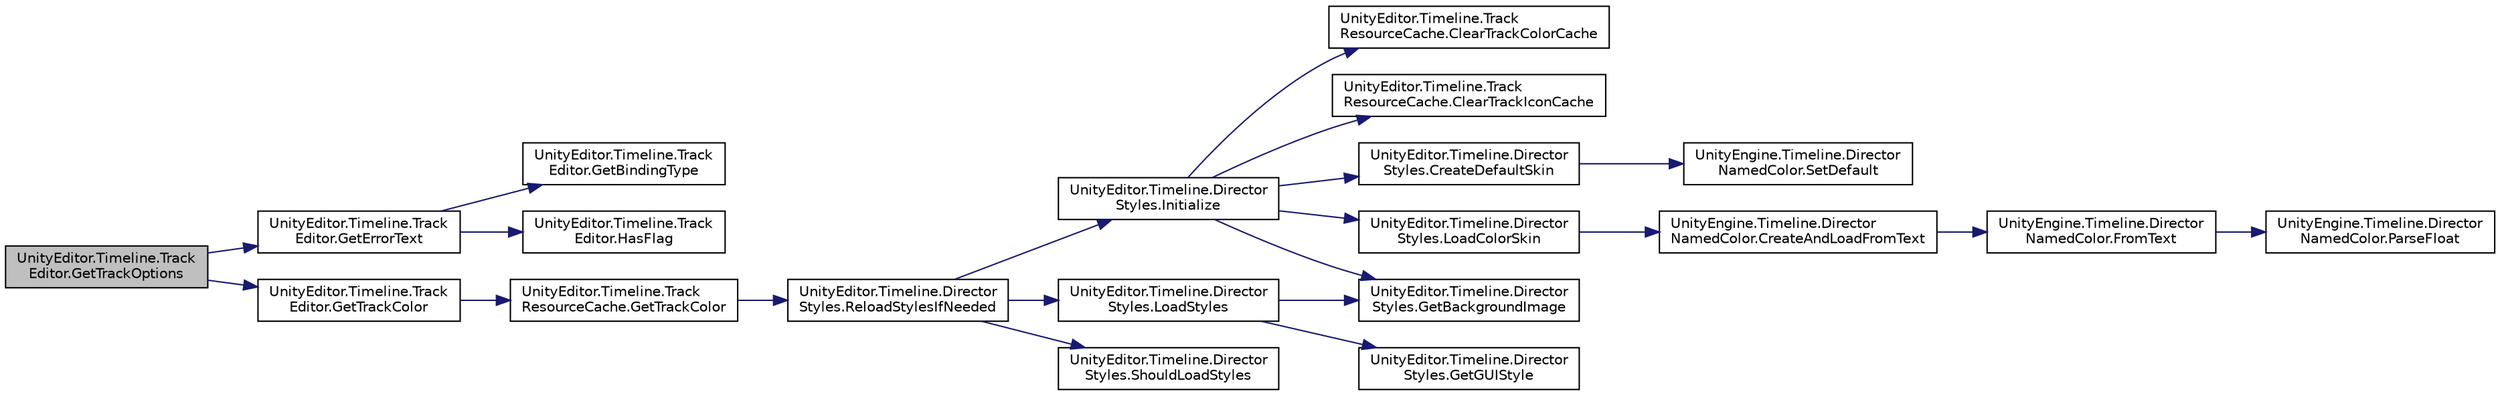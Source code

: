 digraph "UnityEditor.Timeline.TrackEditor.GetTrackOptions"
{
 // LATEX_PDF_SIZE
  edge [fontname="Helvetica",fontsize="10",labelfontname="Helvetica",labelfontsize="10"];
  node [fontname="Helvetica",fontsize="10",shape=record];
  rankdir="LR";
  Node1 [label="UnityEditor.Timeline.Track\lEditor.GetTrackOptions",height=0.2,width=0.4,color="black", fillcolor="grey75", style="filled", fontcolor="black",tooltip="Implement this method to override the default options for drawing a track."];
  Node1 -> Node2 [color="midnightblue",fontsize="10",style="solid",fontname="Helvetica"];
  Node2 [label="UnityEditor.Timeline.Track\lEditor.GetErrorText",height=0.2,width=0.4,color="black", fillcolor="white", style="filled",URL="$class_unity_editor_1_1_timeline_1_1_track_editor.html#aea1e22bf8942adb19f776b525c933433",tooltip="Gets the error text for the specified track."];
  Node2 -> Node3 [color="midnightblue",fontsize="10",style="solid",fontname="Helvetica"];
  Node3 [label="UnityEditor.Timeline.Track\lEditor.GetBindingType",height=0.2,width=0.4,color="black", fillcolor="white", style="filled",URL="$class_unity_editor_1_1_timeline_1_1_track_editor.html#a1eb8c0c3c958c9c3a890028bdcb6fcf8",tooltip="Gets the binding type for a track."];
  Node2 -> Node4 [color="midnightblue",fontsize="10",style="solid",fontname="Helvetica"];
  Node4 [label="UnityEditor.Timeline.Track\lEditor.HasFlag",height=0.2,width=0.4,color="black", fillcolor="white", style="filled",URL="$class_unity_editor_1_1_timeline_1_1_track_editor.html#aa9a30b5a6eb7e43712bc0f1c1cb9c156",tooltip=" "];
  Node1 -> Node5 [color="midnightblue",fontsize="10",style="solid",fontname="Helvetica"];
  Node5 [label="UnityEditor.Timeline.Track\lEditor.GetTrackColor",height=0.2,width=0.4,color="black", fillcolor="white", style="filled",URL="$class_unity_editor_1_1_timeline_1_1_track_editor.html#a172572f84be2d2b7c756da8a91b8b8ba",tooltip="Gets the color information of a track."];
  Node5 -> Node6 [color="midnightblue",fontsize="10",style="solid",fontname="Helvetica"];
  Node6 [label="UnityEditor.Timeline.Track\lResourceCache.GetTrackColor",height=0.2,width=0.4,color="black", fillcolor="white", style="filled",URL="$class_unity_editor_1_1_timeline_1_1_track_resource_cache.html#a29a0328cf46ba198f5be5f80fc8e8e9c",tooltip=" "];
  Node6 -> Node7 [color="midnightblue",fontsize="10",style="solid",fontname="Helvetica"];
  Node7 [label="UnityEditor.Timeline.Director\lStyles.ReloadStylesIfNeeded",height=0.2,width=0.4,color="black", fillcolor="white", style="filled",URL="$class_unity_editor_1_1_timeline_1_1_director_styles.html#a732bfd255994e36e43c4b7fe1567738e",tooltip=" "];
  Node7 -> Node8 [color="midnightblue",fontsize="10",style="solid",fontname="Helvetica"];
  Node8 [label="UnityEditor.Timeline.Director\lStyles.Initialize",height=0.2,width=0.4,color="black", fillcolor="white", style="filled",URL="$class_unity_editor_1_1_timeline_1_1_director_styles.html#a95064df69f138503d9d118c3e4f884ac",tooltip=" "];
  Node8 -> Node9 [color="midnightblue",fontsize="10",style="solid",fontname="Helvetica"];
  Node9 [label="UnityEditor.Timeline.Track\lResourceCache.ClearTrackColorCache",height=0.2,width=0.4,color="black", fillcolor="white", style="filled",URL="$class_unity_editor_1_1_timeline_1_1_track_resource_cache.html#aa34d222123efa2c6f18e4270d294e8ec",tooltip=" "];
  Node8 -> Node10 [color="midnightblue",fontsize="10",style="solid",fontname="Helvetica"];
  Node10 [label="UnityEditor.Timeline.Track\lResourceCache.ClearTrackIconCache",height=0.2,width=0.4,color="black", fillcolor="white", style="filled",URL="$class_unity_editor_1_1_timeline_1_1_track_resource_cache.html#a75d06f95433e84f1b9fa4e98cee1b498",tooltip=" "];
  Node8 -> Node11 [color="midnightblue",fontsize="10",style="solid",fontname="Helvetica"];
  Node11 [label="UnityEditor.Timeline.Director\lStyles.CreateDefaultSkin",height=0.2,width=0.4,color="black", fillcolor="white", style="filled",URL="$class_unity_editor_1_1_timeline_1_1_director_styles.html#a40d1da307a9eddde2b653927a0c76a12",tooltip=" "];
  Node11 -> Node12 [color="midnightblue",fontsize="10",style="solid",fontname="Helvetica"];
  Node12 [label="UnityEngine.Timeline.Director\lNamedColor.SetDefault",height=0.2,width=0.4,color="black", fillcolor="white", style="filled",URL="$class_unity_engine_1_1_timeline_1_1_director_named_color.html#ac30021b15c2b374cb1e4e5f78f36c3c9",tooltip=" "];
  Node8 -> Node13 [color="midnightblue",fontsize="10",style="solid",fontname="Helvetica"];
  Node13 [label="UnityEditor.Timeline.Director\lStyles.GetBackgroundImage",height=0.2,width=0.4,color="black", fillcolor="white", style="filled",URL="$class_unity_editor_1_1_timeline_1_1_director_styles.html#ad1a6d796ba54107ec2692a823b4113c4",tooltip=" "];
  Node8 -> Node14 [color="midnightblue",fontsize="10",style="solid",fontname="Helvetica"];
  Node14 [label="UnityEditor.Timeline.Director\lStyles.LoadColorSkin",height=0.2,width=0.4,color="black", fillcolor="white", style="filled",URL="$class_unity_editor_1_1_timeline_1_1_director_styles.html#a2bc6cdd0bc76ca77a3eba0d6c38ea4cb",tooltip=" "];
  Node14 -> Node15 [color="midnightblue",fontsize="10",style="solid",fontname="Helvetica"];
  Node15 [label="UnityEngine.Timeline.Director\lNamedColor.CreateAndLoadFromText",height=0.2,width=0.4,color="black", fillcolor="white", style="filled",URL="$class_unity_engine_1_1_timeline_1_1_director_named_color.html#a506d7a97aee83d1459a5211d6292d701",tooltip=" "];
  Node15 -> Node16 [color="midnightblue",fontsize="10",style="solid",fontname="Helvetica"];
  Node16 [label="UnityEngine.Timeline.Director\lNamedColor.FromText",height=0.2,width=0.4,color="black", fillcolor="white", style="filled",URL="$class_unity_engine_1_1_timeline_1_1_director_named_color.html#acd308eaa128ca513fc5f6516809b23ae",tooltip=" "];
  Node16 -> Node17 [color="midnightblue",fontsize="10",style="solid",fontname="Helvetica"];
  Node17 [label="UnityEngine.Timeline.Director\lNamedColor.ParseFloat",height=0.2,width=0.4,color="black", fillcolor="white", style="filled",URL="$class_unity_engine_1_1_timeline_1_1_director_named_color.html#a233f6c5e89bc95ee416ea0fef435ef2e",tooltip=" "];
  Node7 -> Node18 [color="midnightblue",fontsize="10",style="solid",fontname="Helvetica"];
  Node18 [label="UnityEditor.Timeline.Director\lStyles.LoadStyles",height=0.2,width=0.4,color="black", fillcolor="white", style="filled",URL="$class_unity_editor_1_1_timeline_1_1_director_styles.html#afdd908e90ea7641b686d1400dbeba125",tooltip=" "];
  Node18 -> Node13 [color="midnightblue",fontsize="10",style="solid",fontname="Helvetica"];
  Node18 -> Node19 [color="midnightblue",fontsize="10",style="solid",fontname="Helvetica"];
  Node19 [label="UnityEditor.Timeline.Director\lStyles.GetGUIStyle",height=0.2,width=0.4,color="black", fillcolor="white", style="filled",URL="$class_unity_editor_1_1_timeline_1_1_director_styles.html#a5d06f3ba51299cb44424869a8f523735",tooltip=" "];
  Node7 -> Node20 [color="midnightblue",fontsize="10",style="solid",fontname="Helvetica"];
  Node20 [label="UnityEditor.Timeline.Director\lStyles.ShouldLoadStyles",height=0.2,width=0.4,color="black", fillcolor="white", style="filled",URL="$class_unity_editor_1_1_timeline_1_1_director_styles.html#a4c84034e08d5c681e2a21648d85268bc",tooltip=" "];
}
